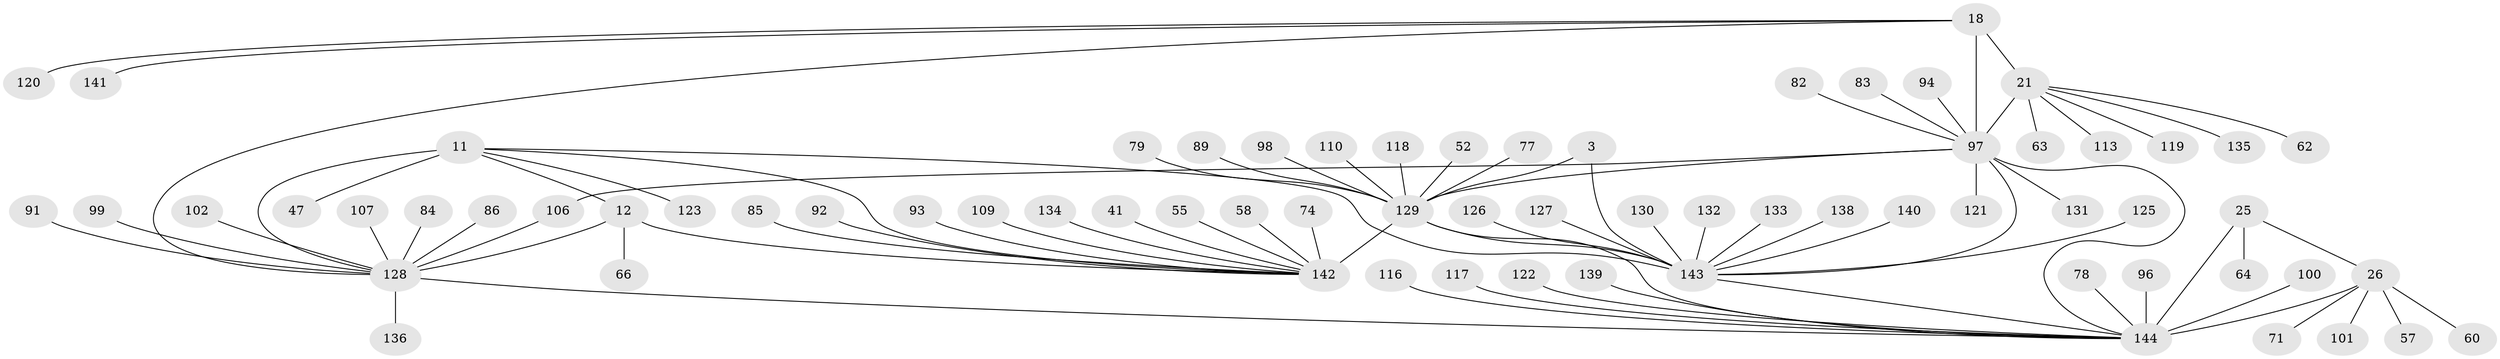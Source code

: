// original degree distribution, {7: 0.041666666666666664, 9: 0.041666666666666664, 6: 0.013888888888888888, 11: 0.020833333333333332, 8: 0.034722222222222224, 14: 0.013888888888888888, 16: 0.006944444444444444, 10: 0.06944444444444445, 2: 0.1388888888888889, 1: 0.5833333333333334, 3: 0.034722222222222224}
// Generated by graph-tools (version 1.1) at 2025/55/03/09/25 04:55:53]
// undirected, 72 vertices, 83 edges
graph export_dot {
graph [start="1"]
  node [color=gray90,style=filled];
  3 [super="+1"];
  11 [super="+8"];
  12 [super="+9"];
  18 [super="+17"];
  21 [super="+19"];
  25 [super="+23"];
  26 [super="+22"];
  41;
  47;
  52;
  55;
  57;
  58;
  60;
  62;
  63;
  64;
  66;
  71;
  74;
  77;
  78;
  79 [super="+69"];
  82;
  83;
  84;
  85;
  86;
  89;
  91;
  92 [super="+53"];
  93 [super="+65"];
  94;
  96;
  97 [super="+20+38"];
  98;
  99;
  100;
  101 [super="+95"];
  102 [super="+90"];
  106;
  107;
  109;
  110;
  113;
  116 [super="+70"];
  117;
  118;
  119 [super="+105"];
  120;
  121 [super="+48"];
  122;
  123;
  125;
  126;
  127;
  128 [super="+14"];
  129 [super="+34+37+43"];
  130;
  131;
  132;
  133;
  134;
  135;
  136 [super="+54+75"];
  138;
  139;
  140;
  141;
  142 [super="+67"];
  143 [super="+114+111+50+61+76+80+87+88+103+108+112+115+124+5+137+68"];
  144 [super="+42+28+46+49"];
  3 -- 143 [weight=10];
  3 -- 129;
  11 -- 12 [weight=4];
  11 -- 47;
  11 -- 123;
  11 -- 142;
  11 -- 143;
  11 -- 128 [weight=6];
  12 -- 66;
  12 -- 128 [weight=6];
  12 -- 142;
  18 -- 21 [weight=4];
  18 -- 141;
  18 -- 120;
  18 -- 97 [weight=6];
  18 -- 128;
  21 -- 63;
  21 -- 135;
  21 -- 113;
  21 -- 62;
  21 -- 119;
  21 -- 97 [weight=6];
  25 -- 26 [weight=4];
  25 -- 64;
  25 -- 144 [weight=6];
  26 -- 60;
  26 -- 71;
  26 -- 57;
  26 -- 101;
  26 -- 144 [weight=6];
  41 -- 142;
  52 -- 129;
  55 -- 142;
  58 -- 142;
  74 -- 142;
  77 -- 129;
  78 -- 144;
  79 -- 129;
  82 -- 97;
  83 -- 97;
  84 -- 128;
  85 -- 142;
  86 -- 128;
  89 -- 129;
  91 -- 128;
  92 -- 142;
  93 -- 142;
  94 -- 97;
  96 -- 144;
  97 -- 129;
  97 -- 131;
  97 -- 106;
  97 -- 143 [weight=2];
  97 -- 144 [weight=2];
  97 -- 121;
  98 -- 129;
  99 -- 128;
  100 -- 144;
  102 -- 128;
  106 -- 128;
  107 -- 128;
  109 -- 142;
  110 -- 129;
  116 -- 144;
  117 -- 144;
  118 -- 129;
  122 -- 144;
  125 -- 143;
  126 -- 143;
  127 -- 143;
  128 -- 136;
  128 -- 144 [weight=2];
  129 -- 143;
  129 -- 144;
  129 -- 142 [weight=12];
  130 -- 143;
  132 -- 143;
  133 -- 143;
  134 -- 142;
  138 -- 143;
  139 -- 144;
  140 -- 143;
  143 -- 144 [weight=3];
}
